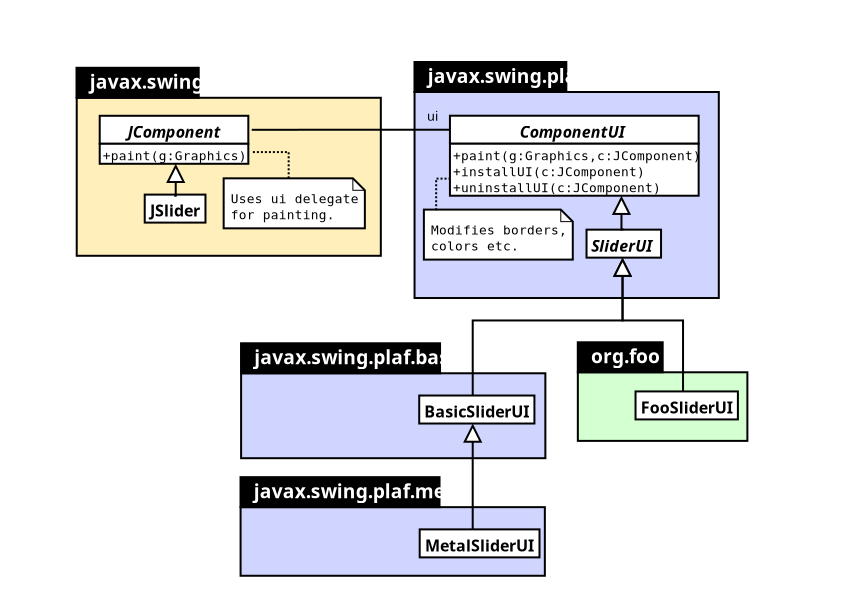 <?xml version="1.0" encoding="UTF-8"?>
<dia:diagram xmlns:dia="http://www.lysator.liu.se/~alla/dia/"><dia:layer name="Background" visible="true"><dia:object type="Standard - Box" version="0" id="O0"><dia:attribute name="obj_pos"><dia:point val="2.114,0.561"/></dia:attribute><dia:attribute name="obj_bb"><dia:rectangle val="2.064,0.511;44.436,31.166"/></dia:attribute><dia:attribute name="elem_corner"><dia:point val="2.114,0.561"/></dia:attribute><dia:attribute name="elem_width"><dia:real val="42.273"/></dia:attribute><dia:attribute name="elem_height"><dia:real val="30.556"/></dia:attribute><dia:attribute name="border_color"><dia:color val="#ffffff"/></dia:attribute><dia:attribute name="show_background"><dia:boolean val="true"/></dia:attribute></dia:object><dia:object type="Standard - Box" version="0" id="O1"><dia:attribute name="obj_pos"><dia:point val="22.741,5.061"/></dia:attribute><dia:attribute name="obj_bb"><dia:rectangle val="22.691,5.011;38.003,15.411"/></dia:attribute><dia:attribute name="elem_corner"><dia:point val="22.741,5.061"/></dia:attribute><dia:attribute name="elem_width"><dia:real val="15.213"/></dia:attribute><dia:attribute name="elem_height"><dia:real val="10.301"/></dia:attribute><dia:attribute name="inner_color"><dia:color val="#d0d5ff"/></dia:attribute><dia:attribute name="show_background"><dia:boolean val="true"/></dia:attribute></dia:object><dia:object type="Standard - Box" version="0" id="O2"><dia:attribute name="obj_pos"><dia:point val="5.85,5.35"/></dia:attribute><dia:attribute name="obj_bb"><dia:rectangle val="5.8,5.3;21.105,13.3"/></dia:attribute><dia:attribute name="elem_corner"><dia:point val="5.85,5.35"/></dia:attribute><dia:attribute name="elem_width"><dia:real val="15.205"/></dia:attribute><dia:attribute name="elem_height"><dia:real val="7.9"/></dia:attribute><dia:attribute name="inner_color"><dia:color val="#ffefbb"/></dia:attribute><dia:attribute name="show_background"><dia:boolean val="true"/></dia:attribute></dia:object><dia:object type="UML - Class" version="0" id="O3"><dia:attribute name="obj_pos"><dia:point val="7,6.25"/></dia:attribute><dia:attribute name="obj_bb"><dia:rectangle val="6.95,6.2;14.65,8.7"/></dia:attribute><dia:attribute name="elem_corner"><dia:point val="7,6.25"/></dia:attribute><dia:attribute name="elem_width"><dia:real val="7.6"/></dia:attribute><dia:attribute name="elem_height"><dia:real val="2.4"/></dia:attribute><dia:attribute name="name"><dia:string>#JComponent#</dia:string></dia:attribute><dia:attribute name="stereotype"><dia:string>##</dia:string></dia:attribute><dia:attribute name="comment"><dia:string>##</dia:string></dia:attribute><dia:attribute name="abstract"><dia:boolean val="true"/></dia:attribute><dia:attribute name="suppress_attributes"><dia:boolean val="false"/></dia:attribute><dia:attribute name="suppress_operations"><dia:boolean val="false"/></dia:attribute><dia:attribute name="visible_attributes"><dia:boolean val="false"/></dia:attribute><dia:attribute name="visible_operations"><dia:boolean val="true"/></dia:attribute><dia:attribute name="visible_comments"><dia:boolean val="false"/></dia:attribute><dia:attribute name="foreground_color"><dia:color val="#000000"/></dia:attribute><dia:attribute name="background_color"><dia:color val="#ffffff"/></dia:attribute><dia:attribute name="normal_font"><dia:font family="monospace" style="0" name="Courier"/></dia:attribute><dia:attribute name="abstract_font"><dia:font family="monospace" style="88" name="Courier"/></dia:attribute><dia:attribute name="polymorphic_font"><dia:font family="monospace" style="8" name="Courier"/></dia:attribute><dia:attribute name="classname_font"><dia:font family="sans" style="80" name="Courier"/></dia:attribute><dia:attribute name="abstract_classname_font"><dia:font family="sans" style="88" name="Courier"/></dia:attribute><dia:attribute name="comment_font"><dia:font family="sans" style="8" name="Courier"/></dia:attribute><dia:attribute name="font_height"><dia:real val="0.8"/></dia:attribute><dia:attribute name="polymorphic_font_height"><dia:real val="0.8"/></dia:attribute><dia:attribute name="abstract_font_height"><dia:real val="0.8"/></dia:attribute><dia:attribute name="classname_font_height"><dia:real val="1"/></dia:attribute><dia:attribute name="abstract_classname_font_height"><dia:real val="1"/></dia:attribute><dia:attribute name="comment_font_height"><dia:real val="1"/></dia:attribute><dia:attribute name="attributes"/><dia:attribute name="operations"><dia:composite type="umloperation"><dia:attribute name="name"><dia:string>#paint#</dia:string></dia:attribute><dia:attribute name="stereotype"><dia:string>##</dia:string></dia:attribute><dia:attribute name="type"><dia:string>##</dia:string></dia:attribute><dia:attribute name="visibility"><dia:enum val="0"/></dia:attribute><dia:attribute name="comment"><dia:string>##</dia:string></dia:attribute><dia:attribute name="abstract"><dia:boolean val="false"/></dia:attribute><dia:attribute name="inheritance_type"><dia:enum val="2"/></dia:attribute><dia:attribute name="query"><dia:boolean val="false"/></dia:attribute><dia:attribute name="class_scope"><dia:boolean val="false"/></dia:attribute><dia:attribute name="parameters"><dia:composite type="umlparameter"><dia:attribute name="name"><dia:string>#g#</dia:string></dia:attribute><dia:attribute name="type"><dia:string>#Graphics#</dia:string></dia:attribute><dia:attribute name="value"><dia:string>##</dia:string></dia:attribute><dia:attribute name="comment"><dia:string>##</dia:string></dia:attribute><dia:attribute name="kind"><dia:enum val="0"/></dia:attribute></dia:composite></dia:attribute></dia:composite></dia:attribute><dia:attribute name="template"><dia:boolean val="false"/></dia:attribute><dia:attribute name="templates"/></dia:object><dia:object type="UML - Class" version="0" id="O4"><dia:attribute name="obj_pos"><dia:point val="9.25,10.191"/></dia:attribute><dia:attribute name="obj_bb"><dia:rectangle val="9.2,10.141;12.35,11.641"/></dia:attribute><dia:attribute name="elem_corner"><dia:point val="9.25,10.191"/></dia:attribute><dia:attribute name="elem_width"><dia:real val="3.05"/></dia:attribute><dia:attribute name="elem_height"><dia:real val="1.4"/></dia:attribute><dia:attribute name="name"><dia:string>#JSlider#</dia:string></dia:attribute><dia:attribute name="stereotype"><dia:string>##</dia:string></dia:attribute><dia:attribute name="comment"><dia:string>##</dia:string></dia:attribute><dia:attribute name="abstract"><dia:boolean val="false"/></dia:attribute><dia:attribute name="suppress_attributes"><dia:boolean val="false"/></dia:attribute><dia:attribute name="suppress_operations"><dia:boolean val="false"/></dia:attribute><dia:attribute name="visible_attributes"><dia:boolean val="false"/></dia:attribute><dia:attribute name="visible_operations"><dia:boolean val="false"/></dia:attribute><dia:attribute name="visible_comments"><dia:boolean val="false"/></dia:attribute><dia:attribute name="foreground_color"><dia:color val="#000000"/></dia:attribute><dia:attribute name="background_color"><dia:color val="#ffffff"/></dia:attribute><dia:attribute name="normal_font"><dia:font family="monospace" style="0" name="Courier"/></dia:attribute><dia:attribute name="abstract_font"><dia:font family="monospace" style="88" name="Courier"/></dia:attribute><dia:attribute name="polymorphic_font"><dia:font family="monospace" style="8" name="Courier"/></dia:attribute><dia:attribute name="classname_font"><dia:font family="sans" style="80" name="Courier"/></dia:attribute><dia:attribute name="abstract_classname_font"><dia:font family="sans" style="88" name="Courier"/></dia:attribute><dia:attribute name="comment_font"><dia:font family="sans" style="8" name="Courier"/></dia:attribute><dia:attribute name="font_height"><dia:real val="0.8"/></dia:attribute><dia:attribute name="polymorphic_font_height"><dia:real val="0.8"/></dia:attribute><dia:attribute name="abstract_font_height"><dia:real val="0.8"/></dia:attribute><dia:attribute name="classname_font_height"><dia:real val="1"/></dia:attribute><dia:attribute name="abstract_classname_font_height"><dia:real val="1"/></dia:attribute><dia:attribute name="comment_font_height"><dia:real val="1"/></dia:attribute><dia:attribute name="attributes"/><dia:attribute name="operations"/><dia:attribute name="template"><dia:boolean val="false"/></dia:attribute><dia:attribute name="templates"/></dia:object><dia:object type="UML - Generalization" version="0" id="O5"><dia:attribute name="obj_pos"><dia:point val="10.8,8.65"/></dia:attribute><dia:attribute name="obj_bb"><dia:rectangle val="9.95,8.6;11.65,10.997"/></dia:attribute><dia:attribute name="orth_points"><dia:point val="10.8,8.65"/><dia:point val="10.8,10.247"/><dia:point val="10.775,10.247"/><dia:point val="10.775,10.191"/></dia:attribute><dia:attribute name="orth_orient"><dia:enum val="1"/><dia:enum val="0"/><dia:enum val="1"/></dia:attribute><dia:attribute name="name"><dia:string>##</dia:string></dia:attribute><dia:attribute name="stereotype"><dia:string>##</dia:string></dia:attribute><dia:connections><dia:connection handle="0" to="O3" connection="6"/><dia:connection handle="1" to="O4" connection="1"/></dia:connections></dia:object><dia:object type="UML - Class" version="0" id="O6"><dia:attribute name="obj_pos"><dia:point val="24.511,6.247"/></dia:attribute><dia:attribute name="obj_bb"><dia:rectangle val="24.461,6.197;36.711,10.297"/></dia:attribute><dia:attribute name="elem_corner"><dia:point val="24.511,6.247"/></dia:attribute><dia:attribute name="elem_width"><dia:real val="12.15"/></dia:attribute><dia:attribute name="elem_height"><dia:real val="4"/></dia:attribute><dia:attribute name="name"><dia:string>#ComponentUI #</dia:string></dia:attribute><dia:attribute name="stereotype"><dia:string>##</dia:string></dia:attribute><dia:attribute name="comment"><dia:string>##</dia:string></dia:attribute><dia:attribute name="abstract"><dia:boolean val="true"/></dia:attribute><dia:attribute name="suppress_attributes"><dia:boolean val="false"/></dia:attribute><dia:attribute name="suppress_operations"><dia:boolean val="false"/></dia:attribute><dia:attribute name="visible_attributes"><dia:boolean val="false"/></dia:attribute><dia:attribute name="visible_operations"><dia:boolean val="true"/></dia:attribute><dia:attribute name="visible_comments"><dia:boolean val="false"/></dia:attribute><dia:attribute name="foreground_color"><dia:color val="#000000"/></dia:attribute><dia:attribute name="background_color"><dia:color val="#ffffff"/></dia:attribute><dia:attribute name="normal_font"><dia:font family="monospace" style="0" name="Courier"/></dia:attribute><dia:attribute name="abstract_font"><dia:font family="monospace" style="88" name="Courier"/></dia:attribute><dia:attribute name="polymorphic_font"><dia:font family="monospace" style="8" name="Courier"/></dia:attribute><dia:attribute name="classname_font"><dia:font family="sans" style="80" name="Courier"/></dia:attribute><dia:attribute name="abstract_classname_font"><dia:font family="sans" style="88" name="Courier"/></dia:attribute><dia:attribute name="comment_font"><dia:font family="sans" style="8" name="Courier"/></dia:attribute><dia:attribute name="font_height"><dia:real val="0.8"/></dia:attribute><dia:attribute name="polymorphic_font_height"><dia:real val="0.8"/></dia:attribute><dia:attribute name="abstract_font_height"><dia:real val="0.8"/></dia:attribute><dia:attribute name="classname_font_height"><dia:real val="1"/></dia:attribute><dia:attribute name="abstract_classname_font_height"><dia:real val="1"/></dia:attribute><dia:attribute name="comment_font_height"><dia:real val="1"/></dia:attribute><dia:attribute name="attributes"/><dia:attribute name="operations"><dia:composite type="umloperation"><dia:attribute name="name"><dia:string>#paint#</dia:string></dia:attribute><dia:attribute name="stereotype"><dia:string>##</dia:string></dia:attribute><dia:attribute name="type"><dia:string>##</dia:string></dia:attribute><dia:attribute name="visibility"><dia:enum val="0"/></dia:attribute><dia:attribute name="comment"><dia:string>##</dia:string></dia:attribute><dia:attribute name="abstract"><dia:boolean val="false"/></dia:attribute><dia:attribute name="inheritance_type"><dia:enum val="2"/></dia:attribute><dia:attribute name="query"><dia:boolean val="false"/></dia:attribute><dia:attribute name="class_scope"><dia:boolean val="false"/></dia:attribute><dia:attribute name="parameters"><dia:composite type="umlparameter"><dia:attribute name="name"><dia:string>#g#</dia:string></dia:attribute><dia:attribute name="type"><dia:string>#Graphics#</dia:string></dia:attribute><dia:attribute name="value"><dia:string>##</dia:string></dia:attribute><dia:attribute name="comment"><dia:string>##</dia:string></dia:attribute><dia:attribute name="kind"><dia:enum val="0"/></dia:attribute></dia:composite><dia:composite type="umlparameter"><dia:attribute name="name"><dia:string>#c#</dia:string></dia:attribute><dia:attribute name="type"><dia:string>#JComponent#</dia:string></dia:attribute><dia:attribute name="value"><dia:string>##</dia:string></dia:attribute><dia:attribute name="comment"><dia:string>##</dia:string></dia:attribute><dia:attribute name="kind"><dia:enum val="0"/></dia:attribute></dia:composite></dia:attribute></dia:composite><dia:composite type="umloperation"><dia:attribute name="name"><dia:string>#installUI#</dia:string></dia:attribute><dia:attribute name="stereotype"><dia:string>##</dia:string></dia:attribute><dia:attribute name="type"><dia:string>##</dia:string></dia:attribute><dia:attribute name="visibility"><dia:enum val="0"/></dia:attribute><dia:attribute name="comment"><dia:string>##</dia:string></dia:attribute><dia:attribute name="abstract"><dia:boolean val="false"/></dia:attribute><dia:attribute name="inheritance_type"><dia:enum val="2"/></dia:attribute><dia:attribute name="query"><dia:boolean val="false"/></dia:attribute><dia:attribute name="class_scope"><dia:boolean val="false"/></dia:attribute><dia:attribute name="parameters"><dia:composite type="umlparameter"><dia:attribute name="name"><dia:string>#c#</dia:string></dia:attribute><dia:attribute name="type"><dia:string>#JComponent#</dia:string></dia:attribute><dia:attribute name="value"><dia:string>##</dia:string></dia:attribute><dia:attribute name="comment"><dia:string>##</dia:string></dia:attribute><dia:attribute name="kind"><dia:enum val="0"/></dia:attribute></dia:composite></dia:attribute></dia:composite><dia:composite type="umloperation"><dia:attribute name="name"><dia:string>#uninstallUI#</dia:string></dia:attribute><dia:attribute name="stereotype"><dia:string>##</dia:string></dia:attribute><dia:attribute name="type"><dia:string>##</dia:string></dia:attribute><dia:attribute name="visibility"><dia:enum val="0"/></dia:attribute><dia:attribute name="comment"><dia:string>##</dia:string></dia:attribute><dia:attribute name="abstract"><dia:boolean val="false"/></dia:attribute><dia:attribute name="inheritance_type"><dia:enum val="2"/></dia:attribute><dia:attribute name="query"><dia:boolean val="false"/></dia:attribute><dia:attribute name="class_scope"><dia:boolean val="false"/></dia:attribute><dia:attribute name="parameters"><dia:composite type="umlparameter"><dia:attribute name="name"><dia:string>#c#</dia:string></dia:attribute><dia:attribute name="type"><dia:string>#JComponent#</dia:string></dia:attribute><dia:attribute name="value"><dia:string>##</dia:string></dia:attribute><dia:attribute name="comment"><dia:string>##</dia:string></dia:attribute><dia:attribute name="kind"><dia:enum val="0"/></dia:attribute></dia:composite></dia:attribute></dia:composite></dia:attribute><dia:attribute name="template"><dia:boolean val="false"/></dia:attribute><dia:attribute name="templates"/></dia:object><dia:object type="Standard - Line" version="0" id="O7"><dia:attribute name="obj_pos"><dia:point val="14.6,6.95"/></dia:attribute><dia:attribute name="obj_bb"><dia:rectangle val="14.55,6.897;24.561,7.0"/></dia:attribute><dia:attribute name="conn_endpoints"><dia:point val="14.6,6.95"/><dia:point val="24.511,6.947"/></dia:attribute><dia:attribute name="numcp"><dia:int val="1"/></dia:attribute><dia:connections><dia:connection handle="0" to="O3" connection="4"/><dia:connection handle="1" to="O6" connection="3"/></dia:connections></dia:object><dia:object type="Standard - Text" version="0" id="O8"><dia:attribute name="obj_pos"><dia:point val="23.359,6.5"/></dia:attribute><dia:attribute name="obj_bb"><dia:rectangle val="23.359,5.85;23.859,6.85"/></dia:attribute><dia:attribute name="text"><dia:composite type="text"><dia:attribute name="string"><dia:string>#ui#</dia:string></dia:attribute><dia:attribute name="font"><dia:font family="sans" style="0" name="Courier"/></dia:attribute><dia:attribute name="height"><dia:real val="0.8"/></dia:attribute><dia:attribute name="pos"><dia:point val="23.359,6.5"/></dia:attribute><dia:attribute name="color"><dia:color val="#000000"/></dia:attribute><dia:attribute name="alignment"><dia:enum val="0"/></dia:attribute></dia:composite></dia:attribute></dia:object><dia:object type="UML - Note" version="0" id="O9"><dia:attribute name="obj_pos"><dia:point val="13.197,9.376"/></dia:attribute><dia:attribute name="obj_bb"><dia:rectangle val="13.147,9.326;19.747,11.926"/></dia:attribute><dia:attribute name="elem_corner"><dia:point val="13.197,9.376"/></dia:attribute><dia:attribute name="elem_width"><dia:real val="6.5"/></dia:attribute><dia:attribute name="elem_height"><dia:real val="2.5"/></dia:attribute><dia:attribute name="text"><dia:composite type="text"><dia:attribute name="string"><dia:string>#Uses ui delegate
for painting.#</dia:string></dia:attribute><dia:attribute name="font"><dia:font family="monospace" style="0" name="Courier"/></dia:attribute><dia:attribute name="height"><dia:real val="0.8"/></dia:attribute><dia:attribute name="pos"><dia:point val="13.547,10.676"/></dia:attribute><dia:attribute name="color"><dia:color val="#000000"/></dia:attribute><dia:attribute name="alignment"><dia:enum val="0"/></dia:attribute></dia:composite></dia:attribute></dia:object><dia:object type="Standard - Box" version="0" id="O10"><dia:attribute name="obj_pos"><dia:point val="5.84,3.85"/></dia:attribute><dia:attribute name="obj_bb"><dia:rectangle val="5.79,3.8;12,5.4"/></dia:attribute><dia:attribute name="elem_corner"><dia:point val="5.84,3.85"/></dia:attribute><dia:attribute name="elem_width"><dia:real val="6.11"/></dia:attribute><dia:attribute name="elem_height"><dia:real val="1.5"/></dia:attribute><dia:attribute name="inner_color"><dia:color val="#000000"/></dia:attribute><dia:attribute name="show_background"><dia:boolean val="true"/></dia:attribute></dia:object><dia:object type="Standard - Text" version="0" id="O11"><dia:attribute name="obj_pos"><dia:point val="6.5,4.9"/></dia:attribute><dia:attribute name="obj_bb"><dia:rectangle val="6.5,3.95;11.55,5.4"/></dia:attribute><dia:attribute name="text"><dia:composite type="text"><dia:attribute name="string"><dia:string>#javax.swing#</dia:string></dia:attribute><dia:attribute name="font"><dia:font family="sans" style="80" name="Courier"/></dia:attribute><dia:attribute name="height"><dia:real val="1.2"/></dia:attribute><dia:attribute name="pos"><dia:point val="6.5,4.9"/></dia:attribute><dia:attribute name="color"><dia:color val="#ffffff"/></dia:attribute><dia:attribute name="alignment"><dia:enum val="0"/></dia:attribute></dia:composite></dia:attribute></dia:object><dia:object type="UML - Class" version="0" id="O12"><dia:attribute name="obj_pos"><dia:point val="31.341,11.943"/></dia:attribute><dia:attribute name="obj_bb"><dia:rectangle val="31.291,11.893;34.991,13.393"/></dia:attribute><dia:attribute name="elem_corner"><dia:point val="31.341,11.943"/></dia:attribute><dia:attribute name="elem_width"><dia:real val="3.6"/></dia:attribute><dia:attribute name="elem_height"><dia:real val="1.4"/></dia:attribute><dia:attribute name="name"><dia:string>#SliderUI #</dia:string></dia:attribute><dia:attribute name="stereotype"><dia:string>##</dia:string></dia:attribute><dia:attribute name="comment"><dia:string>##</dia:string></dia:attribute><dia:attribute name="abstract"><dia:boolean val="true"/></dia:attribute><dia:attribute name="suppress_attributes"><dia:boolean val="false"/></dia:attribute><dia:attribute name="suppress_operations"><dia:boolean val="false"/></dia:attribute><dia:attribute name="visible_attributes"><dia:boolean val="false"/></dia:attribute><dia:attribute name="visible_operations"><dia:boolean val="false"/></dia:attribute><dia:attribute name="visible_comments"><dia:boolean val="false"/></dia:attribute><dia:attribute name="foreground_color"><dia:color val="#000000"/></dia:attribute><dia:attribute name="background_color"><dia:color val="#ffffff"/></dia:attribute><dia:attribute name="normal_font"><dia:font family="monospace" style="0" name="Courier"/></dia:attribute><dia:attribute name="abstract_font"><dia:font family="monospace" style="88" name="Courier"/></dia:attribute><dia:attribute name="polymorphic_font"><dia:font family="monospace" style="8" name="Courier"/></dia:attribute><dia:attribute name="classname_font"><dia:font family="sans" style="80" name="Courier"/></dia:attribute><dia:attribute name="abstract_classname_font"><dia:font family="sans" style="88" name="Courier"/></dia:attribute><dia:attribute name="comment_font"><dia:font family="sans" style="8" name="Courier"/></dia:attribute><dia:attribute name="font_height"><dia:real val="0.8"/></dia:attribute><dia:attribute name="polymorphic_font_height"><dia:real val="0.8"/></dia:attribute><dia:attribute name="abstract_font_height"><dia:real val="0.8"/></dia:attribute><dia:attribute name="classname_font_height"><dia:real val="1"/></dia:attribute><dia:attribute name="abstract_classname_font_height"><dia:real val="1"/></dia:attribute><dia:attribute name="comment_font_height"><dia:real val="1"/></dia:attribute><dia:attribute name="attributes"/><dia:attribute name="operations"/><dia:attribute name="template"><dia:boolean val="false"/></dia:attribute><dia:attribute name="templates"/></dia:object><dia:object type="UML - Generalization" version="0" id="O13"><dia:attribute name="obj_pos"><dia:point val="33.087,10.247"/></dia:attribute><dia:attribute name="obj_bb"><dia:rectangle val="32.237,10.197;33.937,12.682"/></dia:attribute><dia:attribute name="orth_points"><dia:point val="33.087,10.247"/><dia:point val="33.087,11.932"/><dia:point val="33.141,11.932"/><dia:point val="33.141,11.943"/></dia:attribute><dia:attribute name="orth_orient"><dia:enum val="1"/><dia:enum val="0"/><dia:enum val="1"/></dia:attribute><dia:attribute name="name"><dia:string>##</dia:string></dia:attribute><dia:attribute name="stereotype"><dia:string>##</dia:string></dia:attribute><dia:connections><dia:connection handle="1" to="O12" connection="1"/></dia:connections></dia:object><dia:object type="Standard - Box" version="0" id="O14"><dia:attribute name="obj_pos"><dia:point val="22.738,3.561"/></dia:attribute><dia:attribute name="obj_bb"><dia:rectangle val="22.688,3.511;30.38,5.111"/></dia:attribute><dia:attribute name="elem_corner"><dia:point val="22.738,3.561"/></dia:attribute><dia:attribute name="elem_width"><dia:real val="7.592"/></dia:attribute><dia:attribute name="elem_height"><dia:real val="1.5"/></dia:attribute><dia:attribute name="inner_color"><dia:color val="#000000"/></dia:attribute><dia:attribute name="show_background"><dia:boolean val="true"/></dia:attribute></dia:object><dia:object type="Standard - Text" version="0" id="O15"><dia:attribute name="obj_pos"><dia:point val="23.398,4.611"/></dia:attribute><dia:attribute name="obj_bb"><dia:rectangle val="23.398,3.661;30.298,5.111"/></dia:attribute><dia:attribute name="text"><dia:composite type="text"><dia:attribute name="string"><dia:string>#javax.swing.plaf#</dia:string></dia:attribute><dia:attribute name="font"><dia:font family="sans" style="80" name="Courier"/></dia:attribute><dia:attribute name="height"><dia:real val="1.2"/></dia:attribute><dia:attribute name="pos"><dia:point val="23.398,4.611"/></dia:attribute><dia:attribute name="color"><dia:color val="#ffffff"/></dia:attribute><dia:attribute name="alignment"><dia:enum val="0"/></dia:attribute></dia:composite></dia:attribute></dia:object><dia:object type="Standard - Box" version="0" id="O16"><dia:attribute name="obj_pos"><dia:point val="14.069,19.125"/></dia:attribute><dia:attribute name="obj_bb"><dia:rectangle val="14.019,19.076;29.332,23.421"/></dia:attribute><dia:attribute name="elem_corner"><dia:point val="14.069,19.125"/></dia:attribute><dia:attribute name="elem_width"><dia:real val="15.213"/></dia:attribute><dia:attribute name="elem_height"><dia:real val="4.246"/></dia:attribute><dia:attribute name="inner_color"><dia:color val="#d0d5ff"/></dia:attribute><dia:attribute name="show_background"><dia:boolean val="true"/></dia:attribute></dia:object><dia:object type="UML - Class" version="0" id="O17"><dia:attribute name="obj_pos"><dia:point val="22.975,20.237"/></dia:attribute><dia:attribute name="obj_bb"><dia:rectangle val="22.925,20.187;28.375,21.687"/></dia:attribute><dia:attribute name="elem_corner"><dia:point val="22.975,20.237"/></dia:attribute><dia:attribute name="elem_width"><dia:real val="5.35"/></dia:attribute><dia:attribute name="elem_height"><dia:real val="1.4"/></dia:attribute><dia:attribute name="name"><dia:string>#BasicSliderUI#</dia:string></dia:attribute><dia:attribute name="stereotype"><dia:string>##</dia:string></dia:attribute><dia:attribute name="comment"><dia:string>##</dia:string></dia:attribute><dia:attribute name="abstract"><dia:boolean val="false"/></dia:attribute><dia:attribute name="suppress_attributes"><dia:boolean val="false"/></dia:attribute><dia:attribute name="suppress_operations"><dia:boolean val="false"/></dia:attribute><dia:attribute name="visible_attributes"><dia:boolean val="false"/></dia:attribute><dia:attribute name="visible_operations"><dia:boolean val="false"/></dia:attribute><dia:attribute name="visible_comments"><dia:boolean val="false"/></dia:attribute><dia:attribute name="foreground_color"><dia:color val="#000000"/></dia:attribute><dia:attribute name="background_color"><dia:color val="#ffffff"/></dia:attribute><dia:attribute name="normal_font"><dia:font family="monospace" style="0" name="Courier"/></dia:attribute><dia:attribute name="abstract_font"><dia:font family="monospace" style="88" name="Courier"/></dia:attribute><dia:attribute name="polymorphic_font"><dia:font family="monospace" style="8" name="Courier"/></dia:attribute><dia:attribute name="classname_font"><dia:font family="sans" style="80" name="Courier"/></dia:attribute><dia:attribute name="abstract_classname_font"><dia:font family="sans" style="88" name="Courier"/></dia:attribute><dia:attribute name="comment_font"><dia:font family="sans" style="8" name="Courier"/></dia:attribute><dia:attribute name="font_height"><dia:real val="0.8"/></dia:attribute><dia:attribute name="polymorphic_font_height"><dia:real val="0.8"/></dia:attribute><dia:attribute name="abstract_font_height"><dia:real val="0.8"/></dia:attribute><dia:attribute name="classname_font_height"><dia:real val="1"/></dia:attribute><dia:attribute name="abstract_classname_font_height"><dia:real val="1"/></dia:attribute><dia:attribute name="comment_font_height"><dia:real val="1"/></dia:attribute><dia:attribute name="attributes"/><dia:attribute name="operations"/><dia:attribute name="template"><dia:boolean val="false"/></dia:attribute><dia:attribute name="templates"/></dia:object><dia:object type="UML - Generalization" version="0" id="O18"><dia:attribute name="obj_pos"><dia:point val="33.141,13.342"/></dia:attribute><dia:attribute name="obj_bb"><dia:rectangle val="25.6,13.293;33.991,20.287"/></dia:attribute><dia:attribute name="orth_points"><dia:point val="33.141,13.342"/><dia:point val="33.141,16.484"/><dia:point val="25.65,16.484"/><dia:point val="25.65,20.237"/></dia:attribute><dia:attribute name="orth_orient"><dia:enum val="1"/><dia:enum val="0"/><dia:enum val="1"/></dia:attribute><dia:attribute name="name"><dia:string>##</dia:string></dia:attribute><dia:attribute name="stereotype"><dia:string>##</dia:string></dia:attribute><dia:connections><dia:connection handle="0" to="O12" connection="6"/><dia:connection handle="1" to="O17" connection="1"/></dia:connections></dia:object><dia:object type="Standard - Box" version="0" id="O19"><dia:attribute name="obj_pos"><dia:point val="14.066,17.625"/></dia:attribute><dia:attribute name="obj_bb"><dia:rectangle val="14.016,17.576;24.066,19.175"/></dia:attribute><dia:attribute name="elem_corner"><dia:point val="14.066,17.625"/></dia:attribute><dia:attribute name="elem_width"><dia:real val="9.95"/></dia:attribute><dia:attribute name="elem_height"><dia:real val="1.5"/></dia:attribute><dia:attribute name="inner_color"><dia:color val="#000000"/></dia:attribute><dia:attribute name="show_background"><dia:boolean val="true"/></dia:attribute></dia:object><dia:object type="Standard - Text" version="0" id="O20"><dia:attribute name="obj_pos"><dia:point val="14.726,18.675"/></dia:attribute><dia:attribute name="obj_bb"><dia:rectangle val="14.726,17.726;24.176,19.175"/></dia:attribute><dia:attribute name="text"><dia:composite type="text"><dia:attribute name="string"><dia:string>#javax.swing.plaf.basic#</dia:string></dia:attribute><dia:attribute name="font"><dia:font family="sans" style="80" name="Courier"/></dia:attribute><dia:attribute name="height"><dia:real val="1.2"/></dia:attribute><dia:attribute name="pos"><dia:point val="14.726,18.675"/></dia:attribute><dia:attribute name="color"><dia:color val="#ffffff"/></dia:attribute><dia:attribute name="alignment"><dia:enum val="0"/></dia:attribute></dia:composite></dia:attribute></dia:object><dia:object type="Standard - Box" version="0" id="O21"><dia:attribute name="obj_pos"><dia:point val="30.906,19.075"/></dia:attribute><dia:attribute name="obj_bb"><dia:rectangle val="30.856,19.024;39.433,22.554"/></dia:attribute><dia:attribute name="elem_corner"><dia:point val="30.906,19.075"/></dia:attribute><dia:attribute name="elem_width"><dia:real val="8.477"/></dia:attribute><dia:attribute name="elem_height"><dia:real val="3.43"/></dia:attribute><dia:attribute name="inner_color"><dia:color val="#d4ffd0"/></dia:attribute><dia:attribute name="show_background"><dia:boolean val="true"/></dia:attribute></dia:object><dia:object type="UML - Class" version="0" id="O22"><dia:attribute name="obj_pos"><dia:point val="33.791,20.032"/></dia:attribute><dia:attribute name="obj_bb"><dia:rectangle val="33.741,19.983;38.591,21.483"/></dia:attribute><dia:attribute name="elem_corner"><dia:point val="33.791,20.032"/></dia:attribute><dia:attribute name="elem_width"><dia:real val="4.75"/></dia:attribute><dia:attribute name="elem_height"><dia:real val="1.4"/></dia:attribute><dia:attribute name="name"><dia:string>#FooSliderUI#</dia:string></dia:attribute><dia:attribute name="stereotype"><dia:string>##</dia:string></dia:attribute><dia:attribute name="comment"><dia:string>##</dia:string></dia:attribute><dia:attribute name="abstract"><dia:boolean val="false"/></dia:attribute><dia:attribute name="suppress_attributes"><dia:boolean val="false"/></dia:attribute><dia:attribute name="suppress_operations"><dia:boolean val="false"/></dia:attribute><dia:attribute name="visible_attributes"><dia:boolean val="false"/></dia:attribute><dia:attribute name="visible_operations"><dia:boolean val="false"/></dia:attribute><dia:attribute name="visible_comments"><dia:boolean val="false"/></dia:attribute><dia:attribute name="foreground_color"><dia:color val="#000000"/></dia:attribute><dia:attribute name="background_color"><dia:color val="#ffffff"/></dia:attribute><dia:attribute name="normal_font"><dia:font family="monospace" style="0" name="Courier"/></dia:attribute><dia:attribute name="abstract_font"><dia:font family="monospace" style="88" name="Courier"/></dia:attribute><dia:attribute name="polymorphic_font"><dia:font family="monospace" style="8" name="Courier"/></dia:attribute><dia:attribute name="classname_font"><dia:font family="sans" style="80" name="Courier"/></dia:attribute><dia:attribute name="abstract_classname_font"><dia:font family="sans" style="88" name="Courier"/></dia:attribute><dia:attribute name="comment_font"><dia:font family="sans" style="8" name="Courier"/></dia:attribute><dia:attribute name="font_height"><dia:real val="0.8"/></dia:attribute><dia:attribute name="polymorphic_font_height"><dia:real val="0.8"/></dia:attribute><dia:attribute name="abstract_font_height"><dia:real val="0.8"/></dia:attribute><dia:attribute name="classname_font_height"><dia:real val="1"/></dia:attribute><dia:attribute name="abstract_classname_font_height"><dia:real val="1"/></dia:attribute><dia:attribute name="comment_font_height"><dia:real val="1"/></dia:attribute><dia:attribute name="attributes"/><dia:attribute name="operations"/><dia:attribute name="template"><dia:boolean val="false"/></dia:attribute><dia:attribute name="templates"/></dia:object><dia:object type="Standard - Box" version="0" id="O23"><dia:attribute name="obj_pos"><dia:point val="30.903,17.575"/></dia:attribute><dia:attribute name="obj_bb"><dia:rectangle val="30.853,17.524;35.198,19.125"/></dia:attribute><dia:attribute name="elem_corner"><dia:point val="30.903,17.575"/></dia:attribute><dia:attribute name="elem_width"><dia:real val="4.245"/></dia:attribute><dia:attribute name="elem_height"><dia:real val="1.5"/></dia:attribute><dia:attribute name="inner_color"><dia:color val="#000000"/></dia:attribute><dia:attribute name="show_background"><dia:boolean val="true"/></dia:attribute></dia:object><dia:object type="Standard - Text" version="0" id="O24"><dia:attribute name="obj_pos"><dia:point val="31.563,18.625"/></dia:attribute><dia:attribute name="obj_bb"><dia:rectangle val="31.563,17.674;34.663,19.125"/></dia:attribute><dia:attribute name="text"><dia:composite type="text"><dia:attribute name="string"><dia:string>#org.foo#</dia:string></dia:attribute><dia:attribute name="font"><dia:font family="sans" style="80" name="Courier"/></dia:attribute><dia:attribute name="height"><dia:real val="1.2"/></dia:attribute><dia:attribute name="pos"><dia:point val="31.563,18.625"/></dia:attribute><dia:attribute name="color"><dia:color val="#ffffff"/></dia:attribute><dia:attribute name="alignment"><dia:enum val="0"/></dia:attribute></dia:composite></dia:attribute></dia:object><dia:object type="UML - Generalization" version="0" id="O25"><dia:attribute name="obj_pos"><dia:point val="33.141,13.342"/></dia:attribute><dia:attribute name="obj_bb"><dia:rectangle val="32.291,13.293;36.216,20.082"/></dia:attribute><dia:attribute name="orth_points"><dia:point val="33.141,13.342"/><dia:point val="33.141,16.484"/><dia:point val="36.166,16.484"/><dia:point val="36.166,20.032"/></dia:attribute><dia:attribute name="orth_orient"><dia:enum val="1"/><dia:enum val="0"/><dia:enum val="1"/></dia:attribute><dia:attribute name="name"><dia:string>##</dia:string></dia:attribute><dia:attribute name="stereotype"><dia:string>##</dia:string></dia:attribute><dia:connections><dia:connection handle="0" to="O12" connection="6"/><dia:connection handle="1" to="O22" connection="1"/></dia:connections></dia:object><dia:object type="UML - Note" version="0" id="O26"><dia:attribute name="obj_pos"><dia:point val="23.208,10.942"/></dia:attribute><dia:attribute name="obj_bb"><dia:rectangle val="23.158,10.892;30.108,13.492"/></dia:attribute><dia:attribute name="elem_corner"><dia:point val="23.208,10.942"/></dia:attribute><dia:attribute name="elem_width"><dia:real val="6.85"/></dia:attribute><dia:attribute name="elem_height"><dia:real val="2.5"/></dia:attribute><dia:attribute name="text"><dia:composite type="text"><dia:attribute name="string"><dia:string>#Modifies borders,
colors etc.#</dia:string></dia:attribute><dia:attribute name="font"><dia:font family="monospace" style="0" name="Courier"/></dia:attribute><dia:attribute name="height"><dia:real val="0.8"/></dia:attribute><dia:attribute name="pos"><dia:point val="23.558,12.242"/></dia:attribute><dia:attribute name="color"><dia:color val="#000000"/></dia:attribute><dia:attribute name="alignment"><dia:enum val="0"/></dia:attribute></dia:composite></dia:attribute></dia:object><dia:object type="Standard - ZigZagLine" version="0" id="O27"><dia:attribute name="obj_pos"><dia:point val="23.822,10.973"/></dia:attribute><dia:attribute name="obj_bb"><dia:rectangle val="23.772,9.297;24.561,11.024"/></dia:attribute><dia:attribute name="orth_points"><dia:point val="23.822,10.973"/><dia:point val="23.822,9.392"/><dia:point val="24.511,9.392"/><dia:point val="24.511,9.347"/></dia:attribute><dia:attribute name="orth_orient"><dia:enum val="1"/><dia:enum val="0"/><dia:enum val="1"/></dia:attribute><dia:attribute name="line_style"><dia:enum val="4"/></dia:attribute><dia:connections><dia:connection handle="1" to="O6" connection="10"/></dia:connections></dia:object><dia:object type="Standard - Box" version="0" id="O28"><dia:attribute name="obj_pos"><dia:point val="14.043,25.819"/></dia:attribute><dia:attribute name="obj_bb"><dia:rectangle val="13.993,25.769;29.305,29.299"/></dia:attribute><dia:attribute name="elem_corner"><dia:point val="14.043,25.819"/></dia:attribute><dia:attribute name="elem_width"><dia:real val="15.213"/></dia:attribute><dia:attribute name="elem_height"><dia:real val="3.43"/></dia:attribute><dia:attribute name="inner_color"><dia:color val="#d0d5ff"/></dia:attribute><dia:attribute name="show_background"><dia:boolean val="true"/></dia:attribute></dia:object><dia:object type="UML - Class" version="0" id="O29"><dia:attribute name="obj_pos"><dia:point val="22.999,26.93"/></dia:attribute><dia:attribute name="obj_bb"><dia:rectangle val="22.949,26.881;28.349,28.381"/></dia:attribute><dia:attribute name="elem_corner"><dia:point val="22.999,26.93"/></dia:attribute><dia:attribute name="elem_width"><dia:real val="5.3"/></dia:attribute><dia:attribute name="elem_height"><dia:real val="1.4"/></dia:attribute><dia:attribute name="name"><dia:string>#MetalSliderUI#</dia:string></dia:attribute><dia:attribute name="stereotype"><dia:string>##</dia:string></dia:attribute><dia:attribute name="comment"><dia:string>##</dia:string></dia:attribute><dia:attribute name="abstract"><dia:boolean val="false"/></dia:attribute><dia:attribute name="suppress_attributes"><dia:boolean val="false"/></dia:attribute><dia:attribute name="suppress_operations"><dia:boolean val="false"/></dia:attribute><dia:attribute name="visible_attributes"><dia:boolean val="false"/></dia:attribute><dia:attribute name="visible_operations"><dia:boolean val="false"/></dia:attribute><dia:attribute name="visible_comments"><dia:boolean val="false"/></dia:attribute><dia:attribute name="foreground_color"><dia:color val="#000000"/></dia:attribute><dia:attribute name="background_color"><dia:color val="#ffffff"/></dia:attribute><dia:attribute name="normal_font"><dia:font family="monospace" style="0" name="Courier"/></dia:attribute><dia:attribute name="abstract_font"><dia:font family="monospace" style="88" name="Courier"/></dia:attribute><dia:attribute name="polymorphic_font"><dia:font family="monospace" style="8" name="Courier"/></dia:attribute><dia:attribute name="classname_font"><dia:font family="sans" style="80" name="Courier"/></dia:attribute><dia:attribute name="abstract_classname_font"><dia:font family="sans" style="88" name="Courier"/></dia:attribute><dia:attribute name="comment_font"><dia:font family="sans" style="8" name="Courier"/></dia:attribute><dia:attribute name="font_height"><dia:real val="0.8"/></dia:attribute><dia:attribute name="polymorphic_font_height"><dia:real val="0.8"/></dia:attribute><dia:attribute name="abstract_font_height"><dia:real val="0.8"/></dia:attribute><dia:attribute name="classname_font_height"><dia:real val="1"/></dia:attribute><dia:attribute name="abstract_classname_font_height"><dia:real val="1"/></dia:attribute><dia:attribute name="comment_font_height"><dia:real val="1"/></dia:attribute><dia:attribute name="attributes"/><dia:attribute name="operations"/><dia:attribute name="template"><dia:boolean val="false"/></dia:attribute><dia:attribute name="templates"/></dia:object><dia:object type="Standard - Box" version="0" id="O30"><dia:attribute name="obj_pos"><dia:point val="14.04,24.319"/></dia:attribute><dia:attribute name="obj_bb"><dia:rectangle val="13.99,24.269;24.04,25.869"/></dia:attribute><dia:attribute name="elem_corner"><dia:point val="14.04,24.319"/></dia:attribute><dia:attribute name="elem_width"><dia:real val="9.95"/></dia:attribute><dia:attribute name="elem_height"><dia:real val="1.5"/></dia:attribute><dia:attribute name="inner_color"><dia:color val="#000000"/></dia:attribute><dia:attribute name="show_background"><dia:boolean val="true"/></dia:attribute></dia:object><dia:object type="Standard - Text" version="0" id="O31"><dia:attribute name="obj_pos"><dia:point val="14.7,25.369"/></dia:attribute><dia:attribute name="obj_bb"><dia:rectangle val="14.7,24.419;24.2,25.869"/></dia:attribute><dia:attribute name="text"><dia:composite type="text"><dia:attribute name="string"><dia:string>#javax.swing.plaf.metal#</dia:string></dia:attribute><dia:attribute name="font"><dia:font family="sans" style="80" name="Courier"/></dia:attribute><dia:attribute name="height"><dia:real val="1.2"/></dia:attribute><dia:attribute name="pos"><dia:point val="14.7,25.369"/></dia:attribute><dia:attribute name="color"><dia:color val="#ffffff"/></dia:attribute><dia:attribute name="alignment"><dia:enum val="0"/></dia:attribute></dia:composite></dia:attribute></dia:object><dia:object type="UML - Generalization" version="0" id="O32"><dia:attribute name="obj_pos"><dia:point val="25.65,21.637"/></dia:attribute><dia:attribute name="obj_bb"><dia:rectangle val="24.8,21.587;26.5,26.98"/></dia:attribute><dia:attribute name="orth_points"><dia:point val="25.65,21.637"/><dia:point val="25.65,23.351"/><dia:point val="25.649,23.351"/><dia:point val="25.649,26.93"/></dia:attribute><dia:attribute name="orth_orient"><dia:enum val="1"/><dia:enum val="0"/><dia:enum val="1"/></dia:attribute><dia:attribute name="name"><dia:string>##</dia:string></dia:attribute><dia:attribute name="stereotype"><dia:string>##</dia:string></dia:attribute><dia:connections><dia:connection handle="0" to="O17" connection="6"/><dia:connection handle="1" to="O29" connection="1"/></dia:connections></dia:object><dia:object type="Standard - ZigZagLine" version="0" id="O33"><dia:attribute name="obj_pos"><dia:point val="16.447,9.376"/></dia:attribute><dia:attribute name="obj_bb"><dia:rectangle val="14.588,7.964;16.497,9.426"/></dia:attribute><dia:attribute name="orth_points"><dia:point val="16.447,9.376"/><dia:point val="16.447,8.065"/><dia:point val="14.638,8.065"/><dia:point val="14.638,8.014"/></dia:attribute><dia:attribute name="orth_orient"><dia:enum val="1"/><dia:enum val="0"/><dia:enum val="1"/></dia:attribute><dia:attribute name="line_style"><dia:enum val="4"/></dia:attribute><dia:connections><dia:connection handle="0" to="O9" connection="1"/></dia:connections></dia:object></dia:layer></dia:diagram>
